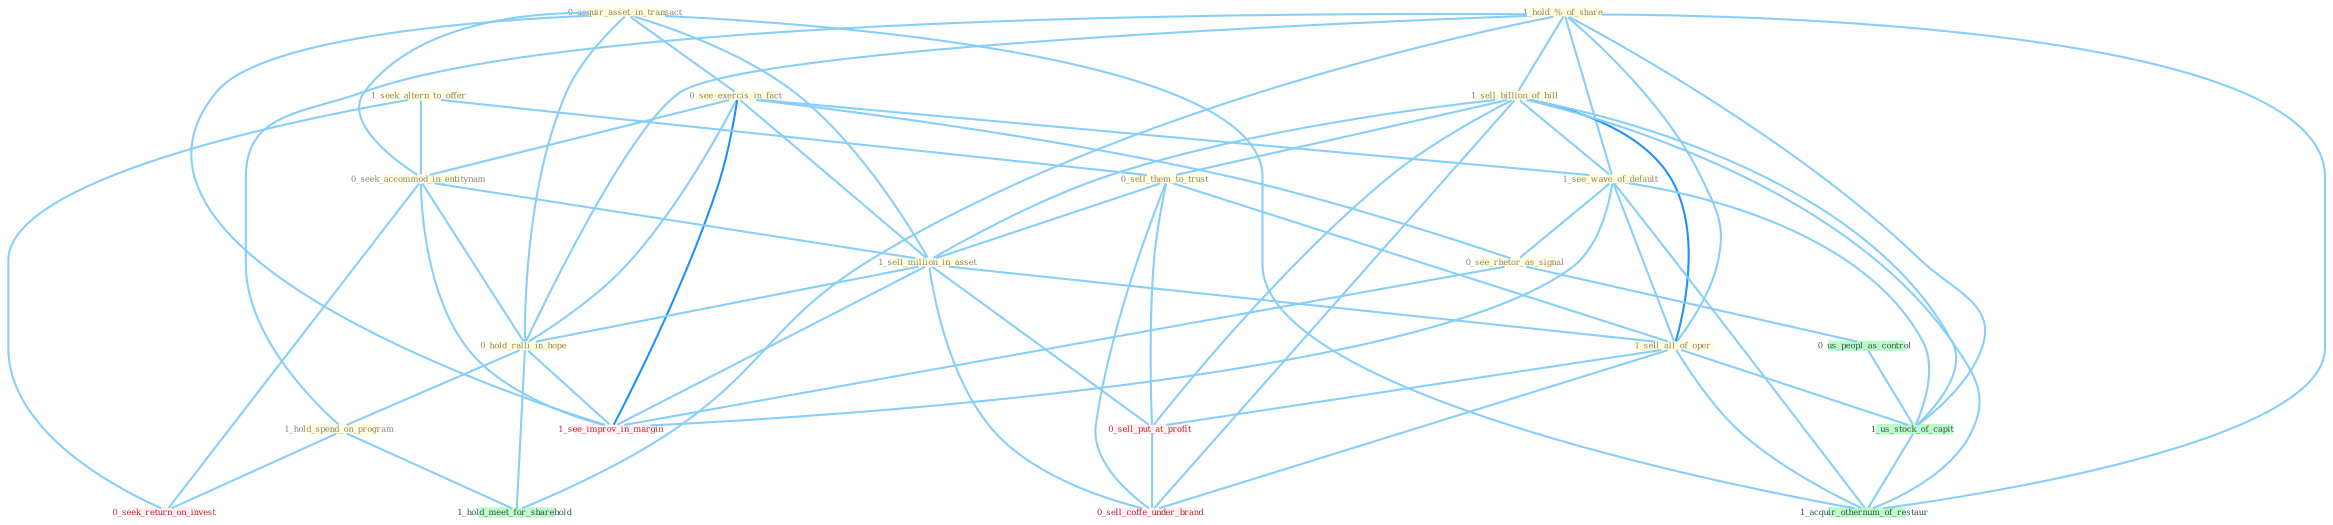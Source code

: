 Graph G{ 
    node
    [shape=polygon,style=filled,width=.5,height=.06,color="#BDFCC9",fixedsize=true,fontsize=4,
    fontcolor="#2f4f4f"];
    {node
    [color="#ffffe0", fontcolor="#8b7d6b"] "0_acquir_asset_in_transact " "1_hold_%_of_share " "0_see_exercis_in_fact " "1_seek_altern_to_offer " "1_sell_billion_of_bill " "1_see_wave_of_default " "0_seek_accommod_in_entitynam " "0_sell_them_to_trust " "1_sell_million_in_asset " "0_see_rhetor_as_signal " "0_hold_ralli_in_hope " "1_sell_all_of_oper " "1_hold_spend_on_program "}
{node [color="#fff0f5", fontcolor="#b22222"] "0_sell_put_at_profit " "0_seek_return_on_invest " "1_see_improv_in_margin " "0_sell_coffe_under_brand "}
edge [color="#B0E2FF"];

	"0_acquir_asset_in_transact " -- "0_see_exercis_in_fact " [w="1", color="#87cefa" ];
	"0_acquir_asset_in_transact " -- "0_seek_accommod_in_entitynam " [w="1", color="#87cefa" ];
	"0_acquir_asset_in_transact " -- "1_sell_million_in_asset " [w="1", color="#87cefa" ];
	"0_acquir_asset_in_transact " -- "0_hold_ralli_in_hope " [w="1", color="#87cefa" ];
	"0_acquir_asset_in_transact " -- "1_see_improv_in_margin " [w="1", color="#87cefa" ];
	"0_acquir_asset_in_transact " -- "1_acquir_othernum_of_restaur " [w="1", color="#87cefa" ];
	"1_hold_%_of_share " -- "1_sell_billion_of_bill " [w="1", color="#87cefa" ];
	"1_hold_%_of_share " -- "1_see_wave_of_default " [w="1", color="#87cefa" ];
	"1_hold_%_of_share " -- "0_hold_ralli_in_hope " [w="1", color="#87cefa" ];
	"1_hold_%_of_share " -- "1_sell_all_of_oper " [w="1", color="#87cefa" ];
	"1_hold_%_of_share " -- "1_hold_spend_on_program " [w="1", color="#87cefa" ];
	"1_hold_%_of_share " -- "1_us_stock_of_capit " [w="1", color="#87cefa" ];
	"1_hold_%_of_share " -- "1_hold_meet_for_sharehold " [w="1", color="#87cefa" ];
	"1_hold_%_of_share " -- "1_acquir_othernum_of_restaur " [w="1", color="#87cefa" ];
	"0_see_exercis_in_fact " -- "1_see_wave_of_default " [w="1", color="#87cefa" ];
	"0_see_exercis_in_fact " -- "0_seek_accommod_in_entitynam " [w="1", color="#87cefa" ];
	"0_see_exercis_in_fact " -- "1_sell_million_in_asset " [w="1", color="#87cefa" ];
	"0_see_exercis_in_fact " -- "0_see_rhetor_as_signal " [w="1", color="#87cefa" ];
	"0_see_exercis_in_fact " -- "0_hold_ralli_in_hope " [w="1", color="#87cefa" ];
	"0_see_exercis_in_fact " -- "1_see_improv_in_margin " [w="2", color="#1e90ff" , len=0.8];
	"1_seek_altern_to_offer " -- "0_seek_accommod_in_entitynam " [w="1", color="#87cefa" ];
	"1_seek_altern_to_offer " -- "0_sell_them_to_trust " [w="1", color="#87cefa" ];
	"1_seek_altern_to_offer " -- "0_seek_return_on_invest " [w="1", color="#87cefa" ];
	"1_sell_billion_of_bill " -- "1_see_wave_of_default " [w="1", color="#87cefa" ];
	"1_sell_billion_of_bill " -- "0_sell_them_to_trust " [w="1", color="#87cefa" ];
	"1_sell_billion_of_bill " -- "1_sell_million_in_asset " [w="1", color="#87cefa" ];
	"1_sell_billion_of_bill " -- "1_sell_all_of_oper " [w="2", color="#1e90ff" , len=0.8];
	"1_sell_billion_of_bill " -- "0_sell_put_at_profit " [w="1", color="#87cefa" ];
	"1_sell_billion_of_bill " -- "1_us_stock_of_capit " [w="1", color="#87cefa" ];
	"1_sell_billion_of_bill " -- "0_sell_coffe_under_brand " [w="1", color="#87cefa" ];
	"1_sell_billion_of_bill " -- "1_acquir_othernum_of_restaur " [w="1", color="#87cefa" ];
	"1_see_wave_of_default " -- "0_see_rhetor_as_signal " [w="1", color="#87cefa" ];
	"1_see_wave_of_default " -- "1_sell_all_of_oper " [w="1", color="#87cefa" ];
	"1_see_wave_of_default " -- "1_us_stock_of_capit " [w="1", color="#87cefa" ];
	"1_see_wave_of_default " -- "1_see_improv_in_margin " [w="1", color="#87cefa" ];
	"1_see_wave_of_default " -- "1_acquir_othernum_of_restaur " [w="1", color="#87cefa" ];
	"0_seek_accommod_in_entitynam " -- "1_sell_million_in_asset " [w="1", color="#87cefa" ];
	"0_seek_accommod_in_entitynam " -- "0_hold_ralli_in_hope " [w="1", color="#87cefa" ];
	"0_seek_accommod_in_entitynam " -- "0_seek_return_on_invest " [w="1", color="#87cefa" ];
	"0_seek_accommod_in_entitynam " -- "1_see_improv_in_margin " [w="1", color="#87cefa" ];
	"0_sell_them_to_trust " -- "1_sell_million_in_asset " [w="1", color="#87cefa" ];
	"0_sell_them_to_trust " -- "1_sell_all_of_oper " [w="1", color="#87cefa" ];
	"0_sell_them_to_trust " -- "0_sell_put_at_profit " [w="1", color="#87cefa" ];
	"0_sell_them_to_trust " -- "0_sell_coffe_under_brand " [w="1", color="#87cefa" ];
	"1_sell_million_in_asset " -- "0_hold_ralli_in_hope " [w="1", color="#87cefa" ];
	"1_sell_million_in_asset " -- "1_sell_all_of_oper " [w="1", color="#87cefa" ];
	"1_sell_million_in_asset " -- "0_sell_put_at_profit " [w="1", color="#87cefa" ];
	"1_sell_million_in_asset " -- "1_see_improv_in_margin " [w="1", color="#87cefa" ];
	"1_sell_million_in_asset " -- "0_sell_coffe_under_brand " [w="1", color="#87cefa" ];
	"0_see_rhetor_as_signal " -- "0_us_peopl_as_control " [w="1", color="#87cefa" ];
	"0_see_rhetor_as_signal " -- "1_see_improv_in_margin " [w="1", color="#87cefa" ];
	"0_hold_ralli_in_hope " -- "1_hold_spend_on_program " [w="1", color="#87cefa" ];
	"0_hold_ralli_in_hope " -- "1_see_improv_in_margin " [w="1", color="#87cefa" ];
	"0_hold_ralli_in_hope " -- "1_hold_meet_for_sharehold " [w="1", color="#87cefa" ];
	"1_sell_all_of_oper " -- "0_sell_put_at_profit " [w="1", color="#87cefa" ];
	"1_sell_all_of_oper " -- "1_us_stock_of_capit " [w="1", color="#87cefa" ];
	"1_sell_all_of_oper " -- "0_sell_coffe_under_brand " [w="1", color="#87cefa" ];
	"1_sell_all_of_oper " -- "1_acquir_othernum_of_restaur " [w="1", color="#87cefa" ];
	"1_hold_spend_on_program " -- "0_seek_return_on_invest " [w="1", color="#87cefa" ];
	"1_hold_spend_on_program " -- "1_hold_meet_for_sharehold " [w="1", color="#87cefa" ];
	"0_us_peopl_as_control " -- "1_us_stock_of_capit " [w="1", color="#87cefa" ];
	"0_sell_put_at_profit " -- "0_sell_coffe_under_brand " [w="1", color="#87cefa" ];
	"1_us_stock_of_capit " -- "1_acquir_othernum_of_restaur " [w="1", color="#87cefa" ];
}
